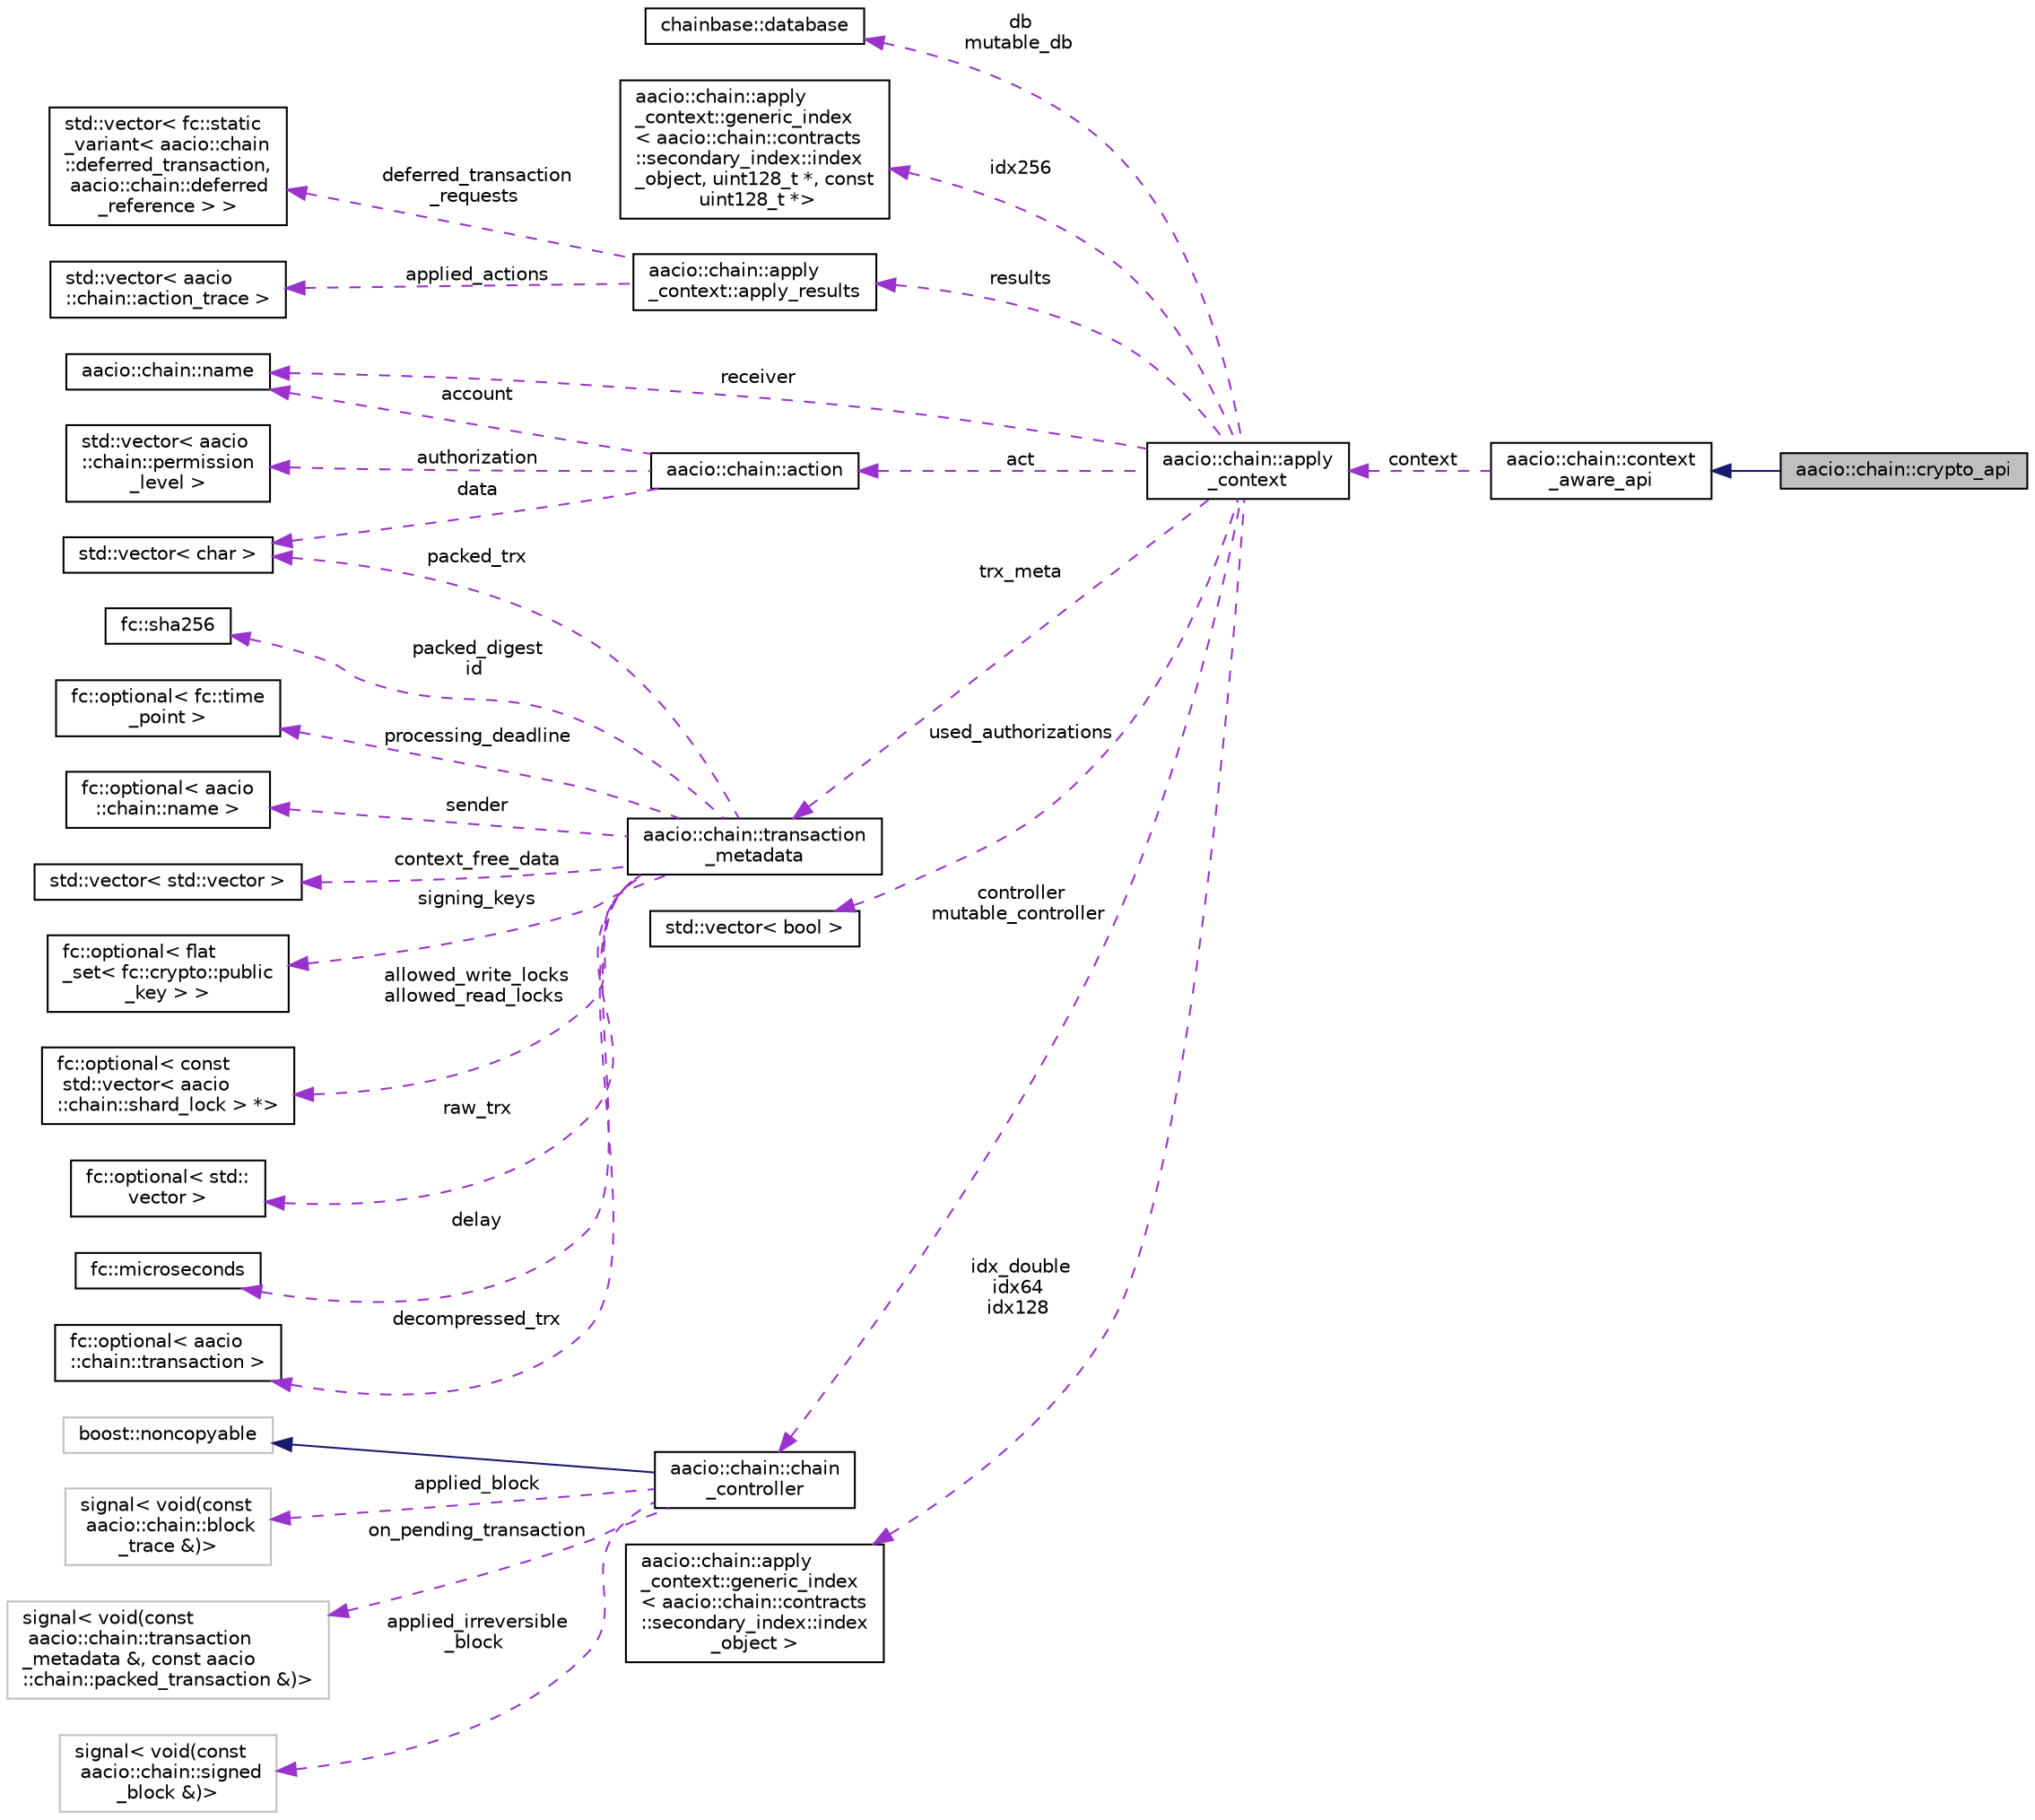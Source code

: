digraph "aacio::chain::crypto_api"
{
  edge [fontname="Helvetica",fontsize="10",labelfontname="Helvetica",labelfontsize="10"];
  node [fontname="Helvetica",fontsize="10",shape=record];
  rankdir="LR";
  Node2 [label="aacio::chain::crypto_api",height=0.2,width=0.4,color="black", fillcolor="grey75", style="filled", fontcolor="black"];
  Node3 -> Node2 [dir="back",color="midnightblue",fontsize="10",style="solid"];
  Node3 [label="aacio::chain::context\l_aware_api",height=0.2,width=0.4,color="black", fillcolor="white", style="filled",URL="$classaacio_1_1chain_1_1context__aware__api.html"];
  Node4 -> Node3 [dir="back",color="darkorchid3",fontsize="10",style="dashed",label=" context" ];
  Node4 [label="aacio::chain::apply\l_context",height=0.2,width=0.4,color="black", fillcolor="white", style="filled",URL="$classaacio_1_1chain_1_1apply__context.html"];
  Node5 -> Node4 [dir="back",color="darkorchid3",fontsize="10",style="dashed",label=" db\nmutable_db" ];
  Node5 [label="chainbase::database",height=0.2,width=0.4,color="black", fillcolor="white", style="filled",URL="$classchainbase_1_1database.html"];
  Node6 -> Node4 [dir="back",color="darkorchid3",fontsize="10",style="dashed",label=" idx256" ];
  Node6 [label="aacio::chain::apply\l_context::generic_index\l\< aacio::chain::contracts\l::secondary_index::index\l_object, uint128_t *, const\l uint128_t *\>",height=0.2,width=0.4,color="black", fillcolor="white", style="filled",URL="$classaacio_1_1chain_1_1apply__context_1_1generic__index.html"];
  Node7 -> Node4 [dir="back",color="darkorchid3",fontsize="10",style="dashed",label=" results" ];
  Node7 [label="aacio::chain::apply\l_context::apply_results",height=0.2,width=0.4,color="black", fillcolor="white", style="filled",URL="$structaacio_1_1chain_1_1apply__context_1_1apply__results.html"];
  Node8 -> Node7 [dir="back",color="darkorchid3",fontsize="10",style="dashed",label=" deferred_transaction\l_requests" ];
  Node8 [label="std::vector\< fc::static\l_variant\< aacio::chain\l::deferred_transaction,\l aacio::chain::deferred\l_reference \> \>",height=0.2,width=0.4,color="black", fillcolor="white", style="filled",URL="$classstd_1_1vector.html"];
  Node9 -> Node7 [dir="back",color="darkorchid3",fontsize="10",style="dashed",label=" applied_actions" ];
  Node9 [label="std::vector\< aacio\l::chain::action_trace \>",height=0.2,width=0.4,color="black", fillcolor="white", style="filled",URL="$classstd_1_1vector.html"];
  Node10 -> Node4 [dir="back",color="darkorchid3",fontsize="10",style="dashed",label=" act" ];
  Node10 [label="aacio::chain::action",height=0.2,width=0.4,color="black", fillcolor="white", style="filled",URL="$structaacio_1_1chain_1_1action.html"];
  Node11 -> Node10 [dir="back",color="darkorchid3",fontsize="10",style="dashed",label=" data" ];
  Node11 [label="std::vector\< char \>",height=0.2,width=0.4,color="black", fillcolor="white", style="filled",URL="$classstd_1_1vector.html"];
  Node12 -> Node10 [dir="back",color="darkorchid3",fontsize="10",style="dashed",label=" authorization" ];
  Node12 [label="std::vector\< aacio\l::chain::permission\l_level \>",height=0.2,width=0.4,color="black", fillcolor="white", style="filled",URL="$classstd_1_1vector.html"];
  Node13 -> Node10 [dir="back",color="darkorchid3",fontsize="10",style="dashed",label=" account" ];
  Node13 [label="aacio::chain::name",height=0.2,width=0.4,color="black", fillcolor="white", style="filled",URL="$structaacio_1_1chain_1_1name.html"];
  Node14 -> Node4 [dir="back",color="darkorchid3",fontsize="10",style="dashed",label=" trx_meta" ];
  Node14 [label="aacio::chain::transaction\l_metadata",height=0.2,width=0.4,color="black", fillcolor="white", style="filled",URL="$classaacio_1_1chain_1_1transaction__metadata.html"];
  Node15 -> Node14 [dir="back",color="darkorchid3",fontsize="10",style="dashed",label=" processing_deadline" ];
  Node15 [label="fc::optional\< fc::time\l_point \>",height=0.2,width=0.4,color="black", fillcolor="white", style="filled",URL="$classfc_1_1optional.html"];
  Node11 -> Node14 [dir="back",color="darkorchid3",fontsize="10",style="dashed",label=" packed_trx" ];
  Node16 -> Node14 [dir="back",color="darkorchid3",fontsize="10",style="dashed",label=" sender" ];
  Node16 [label="fc::optional\< aacio\l::chain::name \>",height=0.2,width=0.4,color="black", fillcolor="white", style="filled",URL="$classfc_1_1optional.html"];
  Node17 -> Node14 [dir="back",color="darkorchid3",fontsize="10",style="dashed",label=" context_free_data" ];
  Node17 [label="std::vector\< std::vector \>",height=0.2,width=0.4,color="black", fillcolor="white", style="filled",URL="$classstd_1_1vector.html"];
  Node18 -> Node14 [dir="back",color="darkorchid3",fontsize="10",style="dashed",label=" signing_keys" ];
  Node18 [label="fc::optional\< flat\l_set\< fc::crypto::public\l_key \> \>",height=0.2,width=0.4,color="black", fillcolor="white", style="filled",URL="$classfc_1_1optional.html"];
  Node19 -> Node14 [dir="back",color="darkorchid3",fontsize="10",style="dashed",label=" allowed_write_locks\nallowed_read_locks" ];
  Node19 [label="fc::optional\< const\l std::vector\< aacio\l::chain::shard_lock \> *\>",height=0.2,width=0.4,color="black", fillcolor="white", style="filled",URL="$classfc_1_1optional.html"];
  Node20 -> Node14 [dir="back",color="darkorchid3",fontsize="10",style="dashed",label=" raw_trx" ];
  Node20 [label="fc::optional\< std::\lvector \>",height=0.2,width=0.4,color="black", fillcolor="white", style="filled",URL="$classfc_1_1optional.html"];
  Node21 -> Node14 [dir="back",color="darkorchid3",fontsize="10",style="dashed",label=" delay" ];
  Node21 [label="fc::microseconds",height=0.2,width=0.4,color="black", fillcolor="white", style="filled",URL="$classfc_1_1microseconds.html"];
  Node22 -> Node14 [dir="back",color="darkorchid3",fontsize="10",style="dashed",label=" decompressed_trx" ];
  Node22 [label="fc::optional\< aacio\l::chain::transaction \>",height=0.2,width=0.4,color="black", fillcolor="white", style="filled",URL="$classfc_1_1optional.html"];
  Node23 -> Node14 [dir="back",color="darkorchid3",fontsize="10",style="dashed",label=" packed_digest\nid" ];
  Node23 [label="fc::sha256",height=0.2,width=0.4,color="black", fillcolor="white", style="filled",URL="$classfc_1_1sha256.html"];
  Node13 -> Node4 [dir="back",color="darkorchid3",fontsize="10",style="dashed",label=" receiver" ];
  Node24 -> Node4 [dir="back",color="darkorchid3",fontsize="10",style="dashed",label=" used_authorizations" ];
  Node24 [label="std::vector\< bool \>",height=0.2,width=0.4,color="black", fillcolor="white", style="filled",URL="$classstd_1_1vector.html"];
  Node25 -> Node4 [dir="back",color="darkorchid3",fontsize="10",style="dashed",label=" controller\nmutable_controller" ];
  Node25 [label="aacio::chain::chain\l_controller",height=0.2,width=0.4,color="black", fillcolor="white", style="filled",URL="$classaacio_1_1chain_1_1chain__controller.html"];
  Node26 -> Node25 [dir="back",color="midnightblue",fontsize="10",style="solid"];
  Node26 [label="boost::noncopyable",height=0.2,width=0.4,color="grey75", fillcolor="white", style="filled"];
  Node27 -> Node25 [dir="back",color="darkorchid3",fontsize="10",style="dashed",label=" applied_block" ];
  Node27 [label="signal\< void(const\l aacio::chain::block\l_trace &)\>",height=0.2,width=0.4,color="grey75", fillcolor="white", style="filled"];
  Node28 -> Node25 [dir="back",color="darkorchid3",fontsize="10",style="dashed",label=" on_pending_transaction" ];
  Node28 [label="signal\< void(const\l aacio::chain::transaction\l_metadata &, const aacio\l::chain::packed_transaction &)\>",height=0.2,width=0.4,color="grey75", fillcolor="white", style="filled"];
  Node29 -> Node25 [dir="back",color="darkorchid3",fontsize="10",style="dashed",label=" applied_irreversible\l_block" ];
  Node29 [label="signal\< void(const\l aacio::chain::signed\l_block &)\>",height=0.2,width=0.4,color="grey75", fillcolor="white", style="filled"];
  Node30 -> Node4 [dir="back",color="darkorchid3",fontsize="10",style="dashed",label=" idx_double\nidx64\nidx128" ];
  Node30 [label="aacio::chain::apply\l_context::generic_index\l\< aacio::chain::contracts\l::secondary_index::index\l_object \>",height=0.2,width=0.4,color="black", fillcolor="white", style="filled",URL="$classaacio_1_1chain_1_1apply__context_1_1generic__index.html"];
}
